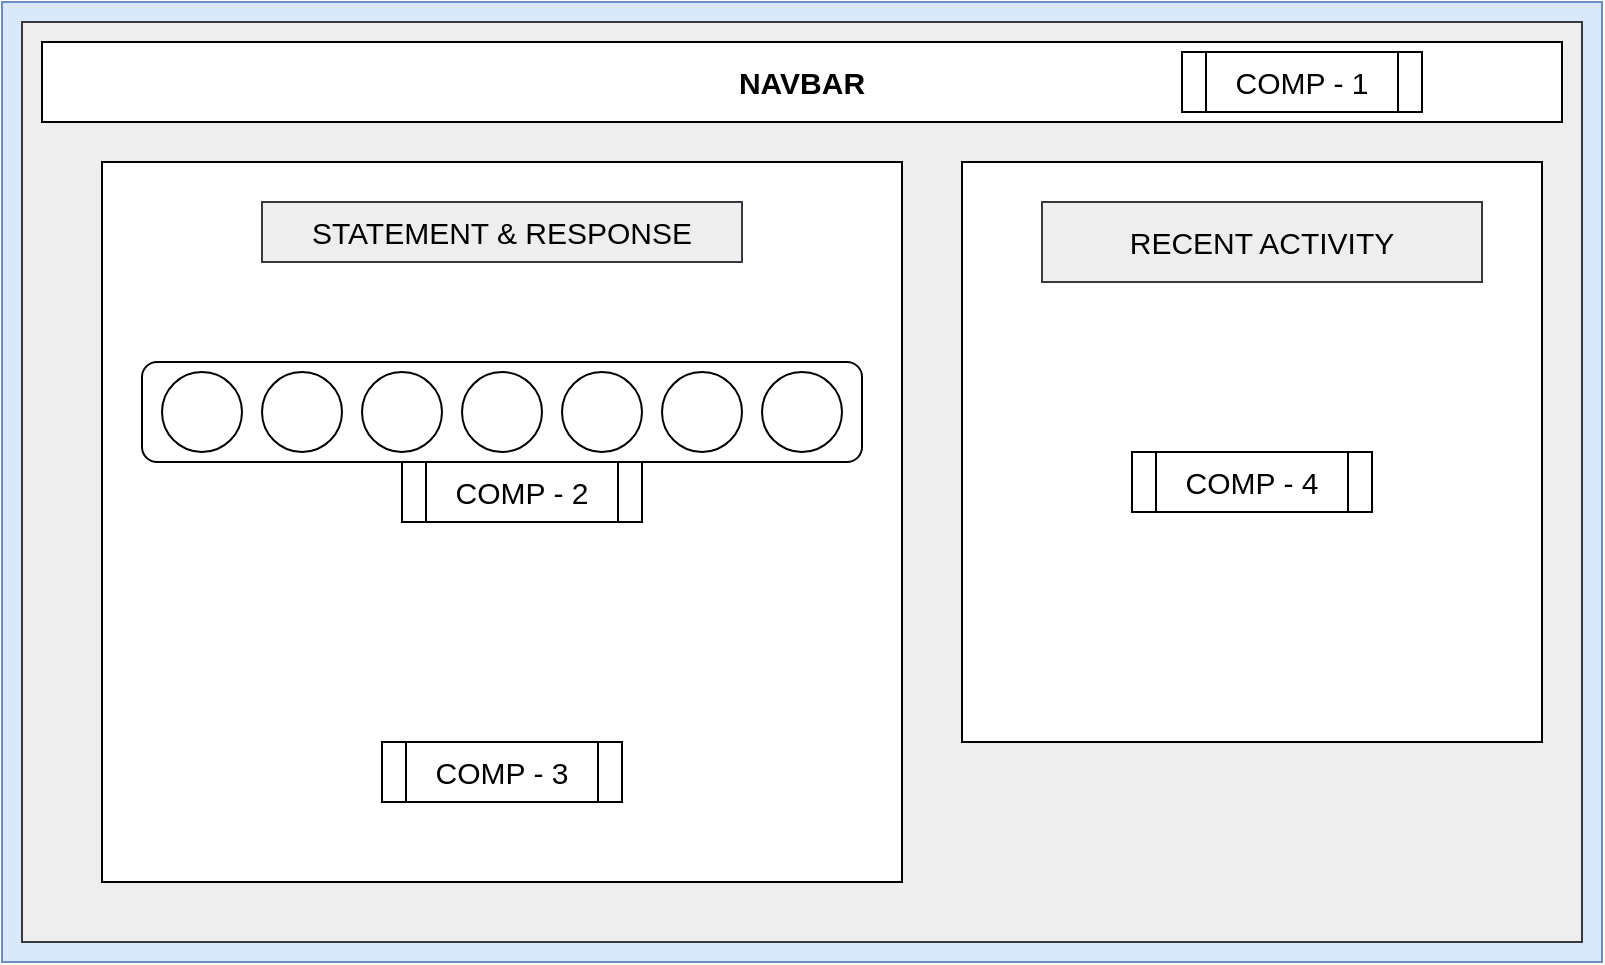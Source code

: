 <mxfile version="10.6.3" type="device"><diagram id="p6iFWFdgNdze6eGFsi2Q" name="Page-1"><mxGraphModel dx="838" dy="510" grid="1" gridSize="10" guides="1" tooltips="1" connect="1" arrows="1" fold="1" page="1" pageScale="1" pageWidth="827" pageHeight="1169" math="0" shadow="0"><root><mxCell id="0"/><mxCell id="1" parent="0"/><mxCell id="D1IbWaNYUuctM0tzjbIG-1" value="" style="rounded=0;whiteSpace=wrap;html=1;fillColor=#dae8fc;strokeColor=#6c8ebf;" vertex="1" parent="1"><mxGeometry x="20" y="20" width="800" height="480" as="geometry"/></mxCell><mxCell id="D1IbWaNYUuctM0tzjbIG-3" value="" style="rounded=0;whiteSpace=wrap;html=1;fillColor=#eeeeee;strokeColor=#36393d;" vertex="1" parent="1"><mxGeometry x="30" y="30" width="780" height="460" as="geometry"/></mxCell><mxCell id="D1IbWaNYUuctM0tzjbIG-4" value="" style="rounded=0;whiteSpace=wrap;html=1;" vertex="1" parent="1"><mxGeometry x="40" y="40" width="760" height="40" as="geometry"/></mxCell><mxCell id="D1IbWaNYUuctM0tzjbIG-5" value="NAVBAR" style="text;html=1;strokeColor=none;fillColor=none;align=center;verticalAlign=middle;whiteSpace=wrap;rounded=0;fontStyle=1;fontSize=15;" vertex="1" parent="1"><mxGeometry x="50" y="50" width="740" height="20" as="geometry"/></mxCell><mxCell id="D1IbWaNYUuctM0tzjbIG-13" value="" style="whiteSpace=wrap;html=1;aspect=fixed;fontSize=15;" vertex="1" parent="1"><mxGeometry x="500" y="100" width="290" height="290" as="geometry"/></mxCell><mxCell id="D1IbWaNYUuctM0tzjbIG-14" value="RECENT ACTIVITY" style="text;html=1;align=center;verticalAlign=middle;whiteSpace=wrap;rounded=0;fontSize=15;fillColor=#eeeeee;strokeColor=#36393d;" vertex="1" parent="1"><mxGeometry x="540" y="120" width="220" height="40" as="geometry"/></mxCell><mxCell id="D1IbWaNYUuctM0tzjbIG-16" value="" style="rounded=0;whiteSpace=wrap;html=1;fontSize=15;" vertex="1" parent="1"><mxGeometry x="70" y="100" width="400" height="360" as="geometry"/></mxCell><mxCell id="D1IbWaNYUuctM0tzjbIG-17" value="STATEMENT &amp;amp; RESPONSE" style="text;html=1;strokeColor=#36393d;fillColor=#eeeeee;align=center;verticalAlign=middle;whiteSpace=wrap;rounded=0;fontSize=15;" vertex="1" parent="1"><mxGeometry x="150" y="120" width="240" height="30" as="geometry"/></mxCell><mxCell id="D1IbWaNYUuctM0tzjbIG-18" value="" style="rounded=1;whiteSpace=wrap;html=1;fontSize=15;" vertex="1" parent="1"><mxGeometry x="90" y="200" width="360" height="50" as="geometry"/></mxCell><mxCell id="D1IbWaNYUuctM0tzjbIG-20" value="" style="ellipse;whiteSpace=wrap;html=1;aspect=fixed;fontSize=15;" vertex="1" parent="1"><mxGeometry x="100" y="205" width="40" height="40" as="geometry"/></mxCell><mxCell id="D1IbWaNYUuctM0tzjbIG-21" value="" style="ellipse;whiteSpace=wrap;html=1;aspect=fixed;fontSize=15;" vertex="1" parent="1"><mxGeometry x="150" y="205" width="40" height="40" as="geometry"/></mxCell><mxCell id="D1IbWaNYUuctM0tzjbIG-22" value="" style="ellipse;whiteSpace=wrap;html=1;aspect=fixed;fontSize=15;" vertex="1" parent="1"><mxGeometry x="200" y="205" width="40" height="40" as="geometry"/></mxCell><mxCell id="D1IbWaNYUuctM0tzjbIG-23" value="" style="ellipse;whiteSpace=wrap;html=1;aspect=fixed;fontSize=15;" vertex="1" parent="1"><mxGeometry x="250" y="205" width="40" height="40" as="geometry"/></mxCell><mxCell id="D1IbWaNYUuctM0tzjbIG-24" value="" style="ellipse;whiteSpace=wrap;html=1;aspect=fixed;fontSize=15;" vertex="1" parent="1"><mxGeometry x="300" y="205" width="40" height="40" as="geometry"/></mxCell><mxCell id="D1IbWaNYUuctM0tzjbIG-25" value="" style="ellipse;whiteSpace=wrap;html=1;aspect=fixed;fontSize=15;" vertex="1" parent="1"><mxGeometry x="350" y="205" width="40" height="40" as="geometry"/></mxCell><mxCell id="D1IbWaNYUuctM0tzjbIG-28" value="" style="ellipse;whiteSpace=wrap;html=1;aspect=fixed;fontSize=15;" vertex="1" parent="1"><mxGeometry x="400" y="205" width="40" height="40" as="geometry"/></mxCell><mxCell id="D1IbWaNYUuctM0tzjbIG-29" value="COMP - 1" style="shape=process;whiteSpace=wrap;html=1;backgroundOutline=1;fontSize=15;" vertex="1" parent="1"><mxGeometry x="610" y="45" width="120" height="30" as="geometry"/></mxCell><mxCell id="D1IbWaNYUuctM0tzjbIG-30" value="COMP - 2" style="shape=process;whiteSpace=wrap;html=1;backgroundOutline=1;fontSize=15;" vertex="1" parent="1"><mxGeometry x="220" y="250" width="120" height="30" as="geometry"/></mxCell><mxCell id="D1IbWaNYUuctM0tzjbIG-31" value="COMP - 3" style="shape=process;whiteSpace=wrap;html=1;backgroundOutline=1;fontSize=15;" vertex="1" parent="1"><mxGeometry x="210" y="390" width="120" height="30" as="geometry"/></mxCell><mxCell id="D1IbWaNYUuctM0tzjbIG-32" value="COMP - 4" style="shape=process;whiteSpace=wrap;html=1;backgroundOutline=1;fontSize=15;" vertex="1" parent="1"><mxGeometry x="585" y="245" width="120" height="30" as="geometry"/></mxCell></root></mxGraphModel></diagram></mxfile>